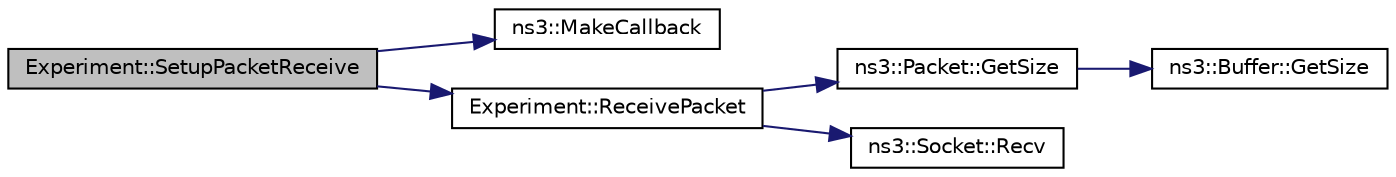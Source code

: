 digraph "Experiment::SetupPacketReceive"
{
 // LATEX_PDF_SIZE
  edge [fontname="Helvetica",fontsize="10",labelfontname="Helvetica",labelfontsize="10"];
  node [fontname="Helvetica",fontsize="10",shape=record];
  rankdir="LR";
  Node1 [label="Experiment::SetupPacketReceive",height=0.2,width=0.4,color="black", fillcolor="grey75", style="filled", fontcolor="black",tooltip=" "];
  Node1 -> Node2 [color="midnightblue",fontsize="10",style="solid",fontname="Helvetica"];
  Node2 [label="ns3::MakeCallback",height=0.2,width=0.4,color="black", fillcolor="white", style="filled",URL="$namespacens3.html#af1dde3c04374147fca0cfe3b0766d664",tooltip="Build Callbacks for class method members which take varying numbers of arguments and potentially retu..."];
  Node1 -> Node3 [color="midnightblue",fontsize="10",style="solid",fontname="Helvetica"];
  Node3 [label="Experiment::ReceivePacket",height=0.2,width=0.4,color="black", fillcolor="white", style="filled",URL="$class_experiment.html#a71b89b6aeef271abd148ac8c9dc246d4",tooltip=" "];
  Node3 -> Node4 [color="midnightblue",fontsize="10",style="solid",fontname="Helvetica"];
  Node4 [label="ns3::Packet::GetSize",height=0.2,width=0.4,color="black", fillcolor="white", style="filled",URL="$classns3_1_1_packet.html#afff7cb1ff518ee6dc0d424e10a5ad6ec",tooltip="Returns the the size in bytes of the packet (including the zero-filled initial payload)."];
  Node4 -> Node5 [color="midnightblue",fontsize="10",style="solid",fontname="Helvetica"];
  Node5 [label="ns3::Buffer::GetSize",height=0.2,width=0.4,color="black", fillcolor="white", style="filled",URL="$classns3_1_1_buffer.html#a60c9172d2b102f8856c81b2126c8b209",tooltip=" "];
  Node3 -> Node6 [color="midnightblue",fontsize="10",style="solid",fontname="Helvetica"];
  Node6 [label="ns3::Socket::Recv",height=0.2,width=0.4,color="black", fillcolor="white", style="filled",URL="$classns3_1_1_socket.html#a8949b1f844aae563446f2f4c5be8827a",tooltip="Read data from the socket."];
}
